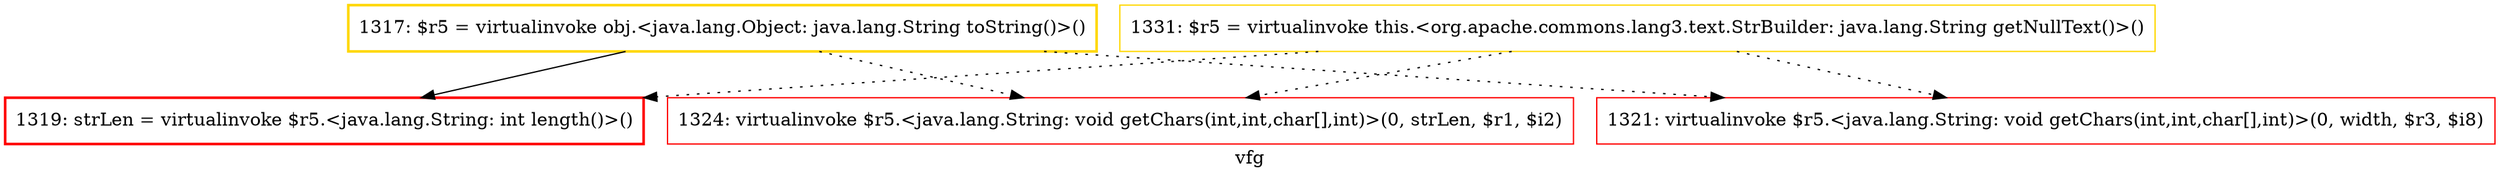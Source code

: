 digraph "vfg" {
    label="vfg";
node [shape=box];
"1317: $r5 = virtualinvoke obj.<java.lang.Object: java.lang.String toString()>()" [style=bold] [color=gold]
"1331: $r5 = virtualinvoke this.<org.apache.commons.lang3.text.StrBuilder: java.lang.String getNullText()>()" [color=gold]
"1319: strLen = virtualinvoke $r5.<java.lang.String: int length()>()" [style=bold] [color=red]
"1324: virtualinvoke $r5.<java.lang.String: void getChars(int,int,char[],int)>(0, strLen, $r1, $i2)" [color=red]
"1321: virtualinvoke $r5.<java.lang.String: void getChars(int,int,char[],int)>(0, width, $r3, $i8)" [color=red]
"1331: $r5 = virtualinvoke this.<org.apache.commons.lang3.text.StrBuilder: java.lang.String getNullText()>()"->"1319: strLen = virtualinvoke $r5.<java.lang.String: int length()>()" [style=dotted];

"1331: $r5 = virtualinvoke this.<org.apache.commons.lang3.text.StrBuilder: java.lang.String getNullText()>()"->"1321: virtualinvoke $r5.<java.lang.String: void getChars(int,int,char[],int)>(0, width, $r3, $i8)" [style=dotted];

"1331: $r5 = virtualinvoke this.<org.apache.commons.lang3.text.StrBuilder: java.lang.String getNullText()>()"->"1324: virtualinvoke $r5.<java.lang.String: void getChars(int,int,char[],int)>(0, strLen, $r1, $i2)" [style=dotted];

"1317: $r5 = virtualinvoke obj.<java.lang.Object: java.lang.String toString()>()"->"1319: strLen = virtualinvoke $r5.<java.lang.String: int length()>()";

"1317: $r5 = virtualinvoke obj.<java.lang.Object: java.lang.String toString()>()"->"1321: virtualinvoke $r5.<java.lang.String: void getChars(int,int,char[],int)>(0, width, $r3, $i8)" [style=dotted];

"1317: $r5 = virtualinvoke obj.<java.lang.Object: java.lang.String toString()>()"->"1324: virtualinvoke $r5.<java.lang.String: void getChars(int,int,char[],int)>(0, strLen, $r1, $i2)" [style=dotted];

}
